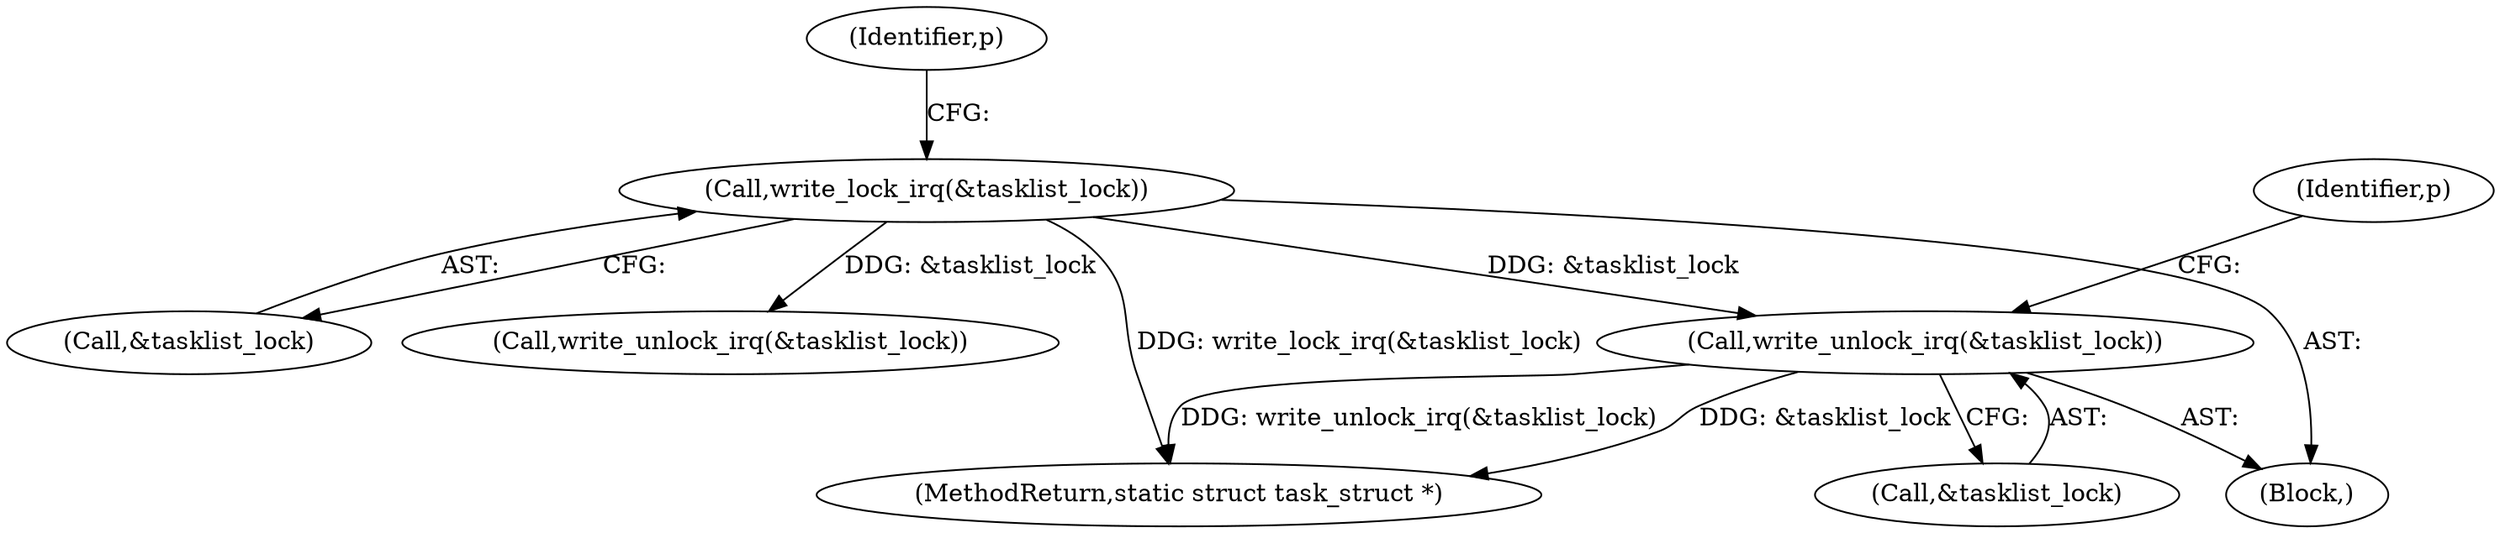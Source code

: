 digraph "0_linux_b69f2292063d2caf37ca9aec7d63ded203701bf3_1@API" {
"1001047" [label="(Call,write_unlock_irq(&tasklist_lock))"];
"1000810" [label="(Call,write_lock_irq(&tasklist_lock))"];
"1000130" [label="(Block,)"];
"1001149" [label="(MethodReturn,static struct task_struct *)"];
"1000811" [label="(Call,&tasklist_lock)"];
"1001047" [label="(Call,write_unlock_irq(&tasklist_lock))"];
"1001051" [label="(Identifier,p)"];
"1000902" [label="(Call,write_unlock_irq(&tasklist_lock))"];
"1000815" [label="(Identifier,p)"];
"1001048" [label="(Call,&tasklist_lock)"];
"1000810" [label="(Call,write_lock_irq(&tasklist_lock))"];
"1001047" -> "1000130"  [label="AST: "];
"1001047" -> "1001048"  [label="CFG: "];
"1001048" -> "1001047"  [label="AST: "];
"1001051" -> "1001047"  [label="CFG: "];
"1001047" -> "1001149"  [label="DDG: write_unlock_irq(&tasklist_lock)"];
"1001047" -> "1001149"  [label="DDG: &tasklist_lock"];
"1000810" -> "1001047"  [label="DDG: &tasklist_lock"];
"1000810" -> "1000130"  [label="AST: "];
"1000810" -> "1000811"  [label="CFG: "];
"1000811" -> "1000810"  [label="AST: "];
"1000815" -> "1000810"  [label="CFG: "];
"1000810" -> "1001149"  [label="DDG: write_lock_irq(&tasklist_lock)"];
"1000810" -> "1000902"  [label="DDG: &tasklist_lock"];
}
